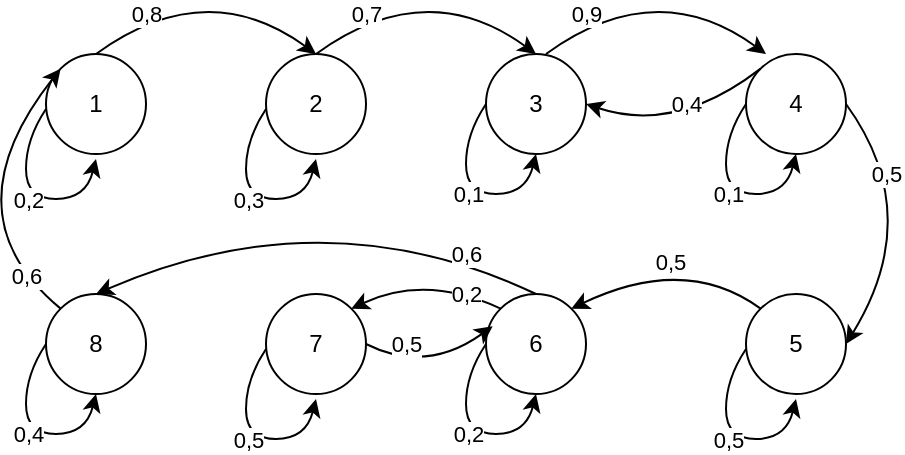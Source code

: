 <mxfile version="10.5.0"><diagram id="GcMRkXlGv5LRXPn9yEYB" name="Page-1"><mxGraphModel dx="638" dy="382" grid="1" gridSize="10" guides="1" tooltips="1" connect="1" arrows="1" fold="1" page="1" pageScale="1" pageWidth="827" pageHeight="1169" math="0" shadow="0"><root><mxCell id="0"/><mxCell id="1" parent="0"/><mxCell id="xNIsuHvZuZvEcOaVynXD-1" value="1" style="ellipse;whiteSpace=wrap;html=1;aspect=fixed;" vertex="1" parent="1"><mxGeometry x="80" y="40" width="50" height="50" as="geometry"/></mxCell><mxCell id="xNIsuHvZuZvEcOaVynXD-2" value="2" style="ellipse;whiteSpace=wrap;html=1;aspect=fixed;" vertex="1" parent="1"><mxGeometry x="190" y="40" width="50" height="50" as="geometry"/></mxCell><mxCell id="xNIsuHvZuZvEcOaVynXD-3" value="3" style="ellipse;whiteSpace=wrap;html=1;aspect=fixed;" vertex="1" parent="1"><mxGeometry x="300" y="40" width="50" height="50" as="geometry"/></mxCell><mxCell id="xNIsuHvZuZvEcOaVynXD-4" value="8" style="ellipse;whiteSpace=wrap;html=1;aspect=fixed;" vertex="1" parent="1"><mxGeometry x="80" y="160" width="50" height="50" as="geometry"/></mxCell><mxCell id="xNIsuHvZuZvEcOaVynXD-5" value="7" style="ellipse;whiteSpace=wrap;html=1;aspect=fixed;" vertex="1" parent="1"><mxGeometry x="190" y="160" width="50" height="50" as="geometry"/></mxCell><mxCell id="xNIsuHvZuZvEcOaVynXD-6" value="6" style="ellipse;whiteSpace=wrap;html=1;aspect=fixed;" vertex="1" parent="1"><mxGeometry x="300" y="160" width="50" height="50" as="geometry"/></mxCell><mxCell id="xNIsuHvZuZvEcOaVynXD-7" value="5" style="ellipse;whiteSpace=wrap;html=1;aspect=fixed;" vertex="1" parent="1"><mxGeometry x="430" y="160" width="50" height="50" as="geometry"/></mxCell><mxCell id="xNIsuHvZuZvEcOaVynXD-8" value="4" style="ellipse;whiteSpace=wrap;html=1;aspect=fixed;" vertex="1" parent="1"><mxGeometry x="430" y="40" width="50" height="50" as="geometry"/></mxCell><mxCell id="xNIsuHvZuZvEcOaVynXD-10" value="0,4" style="curved=1;endArrow=classic;html=1;entryX=0.5;entryY=1;entryDx=0;entryDy=0;exitX=0;exitY=0.5;exitDx=0;exitDy=0;" edge="1" parent="1" source="xNIsuHvZuZvEcOaVynXD-4" target="xNIsuHvZuZvEcOaVynXD-4"><mxGeometry width="50" height="50" relative="1" as="geometry"><mxPoint x="100" y="300" as="sourcePoint"/><mxPoint x="150" y="250" as="targetPoint"/><Array as="points"><mxPoint x="70" y="200"/><mxPoint x="70" y="230"/><mxPoint x="100" y="230"/></Array></mxGeometry></mxCell><mxCell id="xNIsuHvZuZvEcOaVynXD-11" value="0,2" style="curved=1;endArrow=classic;html=1;entryX=0.5;entryY=1;entryDx=0;entryDy=0;exitX=0;exitY=0.5;exitDx=0;exitDy=0;" edge="1" parent="1"><mxGeometry width="50" height="50" relative="1" as="geometry"><mxPoint x="300" y="185" as="sourcePoint"/><mxPoint x="325" y="210" as="targetPoint"/><Array as="points"><mxPoint x="290" y="200"/><mxPoint x="290" y="230"/><mxPoint x="320" y="230"/></Array></mxGeometry></mxCell><mxCell id="xNIsuHvZuZvEcOaVynXD-12" value="0,5" style="curved=1;endArrow=classic;html=1;entryX=0.5;entryY=1;entryDx=0;entryDy=0;exitX=0;exitY=0.5;exitDx=0;exitDy=0;" edge="1" parent="1"><mxGeometry width="50" height="50" relative="1" as="geometry"><mxPoint x="430" y="187.5" as="sourcePoint"/><mxPoint x="455" y="212.5" as="targetPoint"/><Array as="points"><mxPoint x="420" y="202.5"/><mxPoint x="420" y="232.5"/><mxPoint x="450" y="232.5"/></Array></mxGeometry></mxCell><mxCell id="xNIsuHvZuZvEcOaVynXD-13" value="0,1" style="curved=1;endArrow=classic;html=1;entryX=0.5;entryY=1;entryDx=0;entryDy=0;exitX=0;exitY=0.5;exitDx=0;exitDy=0;" edge="1" parent="1"><mxGeometry width="50" height="50" relative="1" as="geometry"><mxPoint x="430" y="65" as="sourcePoint"/><mxPoint x="455" y="90" as="targetPoint"/><Array as="points"><mxPoint x="420" y="80"/><mxPoint x="420" y="110"/><mxPoint x="450" y="110"/></Array></mxGeometry></mxCell><mxCell id="xNIsuHvZuZvEcOaVynXD-14" value="0,1" style="curved=1;endArrow=classic;html=1;entryX=0.5;entryY=1;entryDx=0;entryDy=0;exitX=0;exitY=0.5;exitDx=0;exitDy=0;" edge="1" parent="1"><mxGeometry width="50" height="50" relative="1" as="geometry"><mxPoint x="300" y="65" as="sourcePoint"/><mxPoint x="325" y="90" as="targetPoint"/><Array as="points"><mxPoint x="290" y="80"/><mxPoint x="290" y="110"/><mxPoint x="320" y="110"/></Array></mxGeometry></mxCell><mxCell id="xNIsuHvZuZvEcOaVynXD-15" value="0,3" style="curved=1;endArrow=classic;html=1;entryX=0.5;entryY=1;entryDx=0;entryDy=0;exitX=0;exitY=0.5;exitDx=0;exitDy=0;" edge="1" parent="1"><mxGeometry width="50" height="50" relative="1" as="geometry"><mxPoint x="190" y="67.5" as="sourcePoint"/><mxPoint x="215" y="92.5" as="targetPoint"/><Array as="points"><mxPoint x="180" y="82.5"/><mxPoint x="180" y="112.5"/><mxPoint x="210" y="112.5"/></Array></mxGeometry></mxCell><mxCell id="xNIsuHvZuZvEcOaVynXD-16" value="0,2" style="curved=1;endArrow=classic;html=1;entryX=0.5;entryY=1;entryDx=0;entryDy=0;exitX=0;exitY=0.5;exitDx=0;exitDy=0;" edge="1" parent="1"><mxGeometry width="50" height="50" relative="1" as="geometry"><mxPoint x="80" y="67.5" as="sourcePoint"/><mxPoint x="105" y="92.5" as="targetPoint"/><Array as="points"><mxPoint x="70" y="82.5"/><mxPoint x="70" y="112.5"/><mxPoint x="100" y="112.5"/></Array></mxGeometry></mxCell><mxCell id="xNIsuHvZuZvEcOaVynXD-17" value="0,5" style="curved=1;endArrow=classic;html=1;entryX=0.5;entryY=1;entryDx=0;entryDy=0;exitX=0;exitY=0.5;exitDx=0;exitDy=0;" edge="1" parent="1"><mxGeometry width="50" height="50" relative="1" as="geometry"><mxPoint x="190" y="187.5" as="sourcePoint"/><mxPoint x="215" y="212.5" as="targetPoint"/><Array as="points"><mxPoint x="180" y="202.5"/><mxPoint x="180" y="232.5"/><mxPoint x="210" y="232.5"/></Array></mxGeometry></mxCell><mxCell id="xNIsuHvZuZvEcOaVynXD-18" value="0,8" style="curved=1;endArrow=classic;html=1;exitX=0.5;exitY=0;exitDx=0;exitDy=0;entryX=0.5;entryY=0;entryDx=0;entryDy=0;" edge="1" parent="1" source="xNIsuHvZuZvEcOaVynXD-1" target="xNIsuHvZuZvEcOaVynXD-2"><mxGeometry x="-0.53" y="1" width="50" height="50" relative="1" as="geometry"><mxPoint x="190" y="320" as="sourcePoint"/><mxPoint x="240" y="270" as="targetPoint"/><Array as="points"><mxPoint x="160"/></Array><mxPoint as="offset"/></mxGeometry></mxCell><mxCell id="xNIsuHvZuZvEcOaVynXD-19" value="0,7" style="curved=1;endArrow=classic;html=1;exitX=0.5;exitY=0;exitDx=0;exitDy=0;entryX=0.5;entryY=0;entryDx=0;entryDy=0;" edge="1" parent="1"><mxGeometry x="-0.53" y="1" width="50" height="50" relative="1" as="geometry"><mxPoint x="215" y="40" as="sourcePoint"/><mxPoint x="325" y="40" as="targetPoint"/><Array as="points"><mxPoint x="270"/></Array><mxPoint as="offset"/></mxGeometry></mxCell><mxCell id="xNIsuHvZuZvEcOaVynXD-20" value="0,9" style="curved=1;endArrow=classic;html=1;exitX=0.5;exitY=0;exitDx=0;exitDy=0;entryX=0.5;entryY=0;entryDx=0;entryDy=0;" edge="1" parent="1"><mxGeometry x="-0.589" y="4" width="50" height="50" relative="1" as="geometry"><mxPoint x="330" y="40" as="sourcePoint"/><mxPoint x="440" y="40" as="targetPoint"/><Array as="points"><mxPoint x="385"/></Array><mxPoint as="offset"/></mxGeometry></mxCell><mxCell id="xNIsuHvZuZvEcOaVynXD-21" value="0,4" style="curved=1;endArrow=classic;html=1;exitX=0;exitY=0;exitDx=0;exitDy=0;entryX=1;entryY=0.5;entryDx=0;entryDy=0;" edge="1" parent="1" source="xNIsuHvZuZvEcOaVynXD-8" target="xNIsuHvZuZvEcOaVynXD-3"><mxGeometry x="-0.203" y="-9" width="50" height="50" relative="1" as="geometry"><mxPoint x="445" y="65" as="sourcePoint"/><mxPoint x="325" y="65" as="targetPoint"/><Array as="points"><mxPoint x="395" y="80"/></Array><mxPoint as="offset"/></mxGeometry></mxCell><mxCell id="xNIsuHvZuZvEcOaVynXD-22" value="0,5" style="curved=1;endArrow=classic;html=1;exitX=1;exitY=0.5;exitDx=0;exitDy=0;entryX=1;entryY=0.5;entryDx=0;entryDy=0;" edge="1" parent="1" source="xNIsuHvZuZvEcOaVynXD-8" target="xNIsuHvZuZvEcOaVynXD-7"><mxGeometry x="-0.445" y="-4" width="50" height="50" relative="1" as="geometry"><mxPoint x="520" y="140" as="sourcePoint"/><mxPoint x="630" y="140" as="targetPoint"/><Array as="points"><mxPoint x="520" y="120"/></Array><mxPoint as="offset"/></mxGeometry></mxCell><mxCell id="xNIsuHvZuZvEcOaVynXD-23" value="0,5" style="curved=1;endArrow=classic;html=1;exitX=0;exitY=0;exitDx=0;exitDy=0;entryX=1;entryY=0;entryDx=0;entryDy=0;" edge="1" parent="1" source="xNIsuHvZuZvEcOaVynXD-7" target="xNIsuHvZuZvEcOaVynXD-6"><mxGeometry width="50" height="50" relative="1" as="geometry"><mxPoint x="325" y="310" as="sourcePoint"/><mxPoint x="435" y="310" as="targetPoint"/><Array as="points"><mxPoint x="400" y="140"/></Array></mxGeometry></mxCell><mxCell id="xNIsuHvZuZvEcOaVynXD-24" value="0,2" style="curved=1;endArrow=classic;html=1;exitX=0;exitY=0;exitDx=0;exitDy=0;entryX=1;entryY=0;entryDx=0;entryDy=0;" edge="1" parent="1" source="xNIsuHvZuZvEcOaVynXD-6" target="xNIsuHvZuZvEcOaVynXD-5"><mxGeometry x="-0.549" y="1" width="50" height="50" relative="1" as="geometry"><mxPoint x="314" y="160" as="sourcePoint"/><mxPoint x="220" y="160" as="targetPoint"/><Array as="points"><mxPoint x="270" y="150"/></Array><mxPoint as="offset"/></mxGeometry></mxCell><mxCell id="xNIsuHvZuZvEcOaVynXD-25" value="0,6" style="curved=1;endArrow=classic;html=1;entryX=0.5;entryY=0;entryDx=0;entryDy=0;" edge="1" parent="1" target="xNIsuHvZuZvEcOaVynXD-4"><mxGeometry x="-0.667" y="-3" width="50" height="50" relative="1" as="geometry"><mxPoint x="325" y="160" as="sourcePoint"/><mxPoint x="231" y="157" as="targetPoint"/><Array as="points"><mxPoint x="220" y="110"/></Array><mxPoint as="offset"/></mxGeometry></mxCell><mxCell id="xNIsuHvZuZvEcOaVynXD-26" value="0,6" style="curved=1;endArrow=classic;html=1;exitX=0;exitY=0;exitDx=0;exitDy=0;entryX=0;entryY=0;entryDx=0;entryDy=0;" edge="1" parent="1" source="xNIsuHvZuZvEcOaVynXD-4" target="xNIsuHvZuZvEcOaVynXD-1"><mxGeometry x="-0.713" y="-2" width="50" height="50" relative="1" as="geometry"><mxPoint x="134" y="307" as="sourcePoint"/><mxPoint x="40" y="307" as="targetPoint"/><Array as="points"><mxPoint x="30" y="120"/></Array><mxPoint as="offset"/></mxGeometry></mxCell><mxCell id="xNIsuHvZuZvEcOaVynXD-27" value="0,5" style="curved=1;endArrow=classic;html=1;exitX=1;exitY=0.5;exitDx=0;exitDy=0;entryX=0.067;entryY=0.322;entryDx=0;entryDy=0;entryPerimeter=0;" edge="1" parent="1" source="xNIsuHvZuZvEcOaVynXD-5" target="xNIsuHvZuZvEcOaVynXD-6"><mxGeometry x="-0.078" y="18" width="50" height="50" relative="1" as="geometry"><mxPoint x="224" y="287" as="sourcePoint"/><mxPoint x="130" y="287" as="targetPoint"/><Array as="points"><mxPoint x="270" y="200"/></Array><mxPoint as="offset"/></mxGeometry></mxCell></root></mxGraphModel></diagram></mxfile>